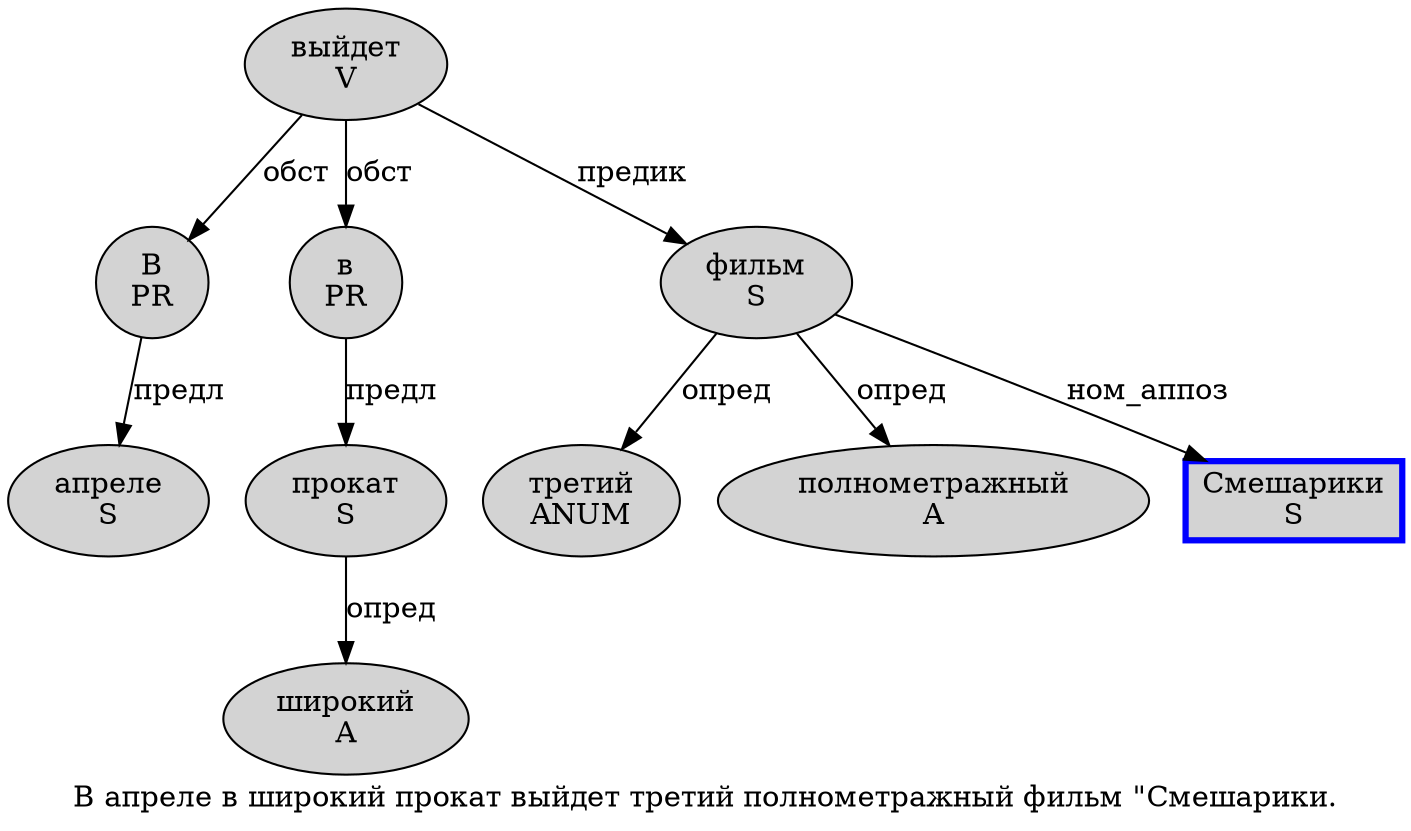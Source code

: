 digraph SENTENCE_1397 {
	graph [label="В апреле в широкий прокат выйдет третий полнометражный фильм \"Смешарики."]
	node [style=filled]
		0 [label="В
PR" color="" fillcolor=lightgray penwidth=1 shape=ellipse]
		1 [label="апреле
S" color="" fillcolor=lightgray penwidth=1 shape=ellipse]
		2 [label="в
PR" color="" fillcolor=lightgray penwidth=1 shape=ellipse]
		3 [label="широкий
A" color="" fillcolor=lightgray penwidth=1 shape=ellipse]
		4 [label="прокат
S" color="" fillcolor=lightgray penwidth=1 shape=ellipse]
		5 [label="выйдет
V" color="" fillcolor=lightgray penwidth=1 shape=ellipse]
		6 [label="третий
ANUM" color="" fillcolor=lightgray penwidth=1 shape=ellipse]
		7 [label="полнометражный
A" color="" fillcolor=lightgray penwidth=1 shape=ellipse]
		8 [label="фильм
S" color="" fillcolor=lightgray penwidth=1 shape=ellipse]
		10 [label="Смешарики
S" color=blue fillcolor=lightgray penwidth=3 shape=box]
			0 -> 1 [label="предл"]
			8 -> 6 [label="опред"]
			8 -> 7 [label="опред"]
			8 -> 10 [label="ном_аппоз"]
			2 -> 4 [label="предл"]
			4 -> 3 [label="опред"]
			5 -> 0 [label="обст"]
			5 -> 2 [label="обст"]
			5 -> 8 [label="предик"]
}